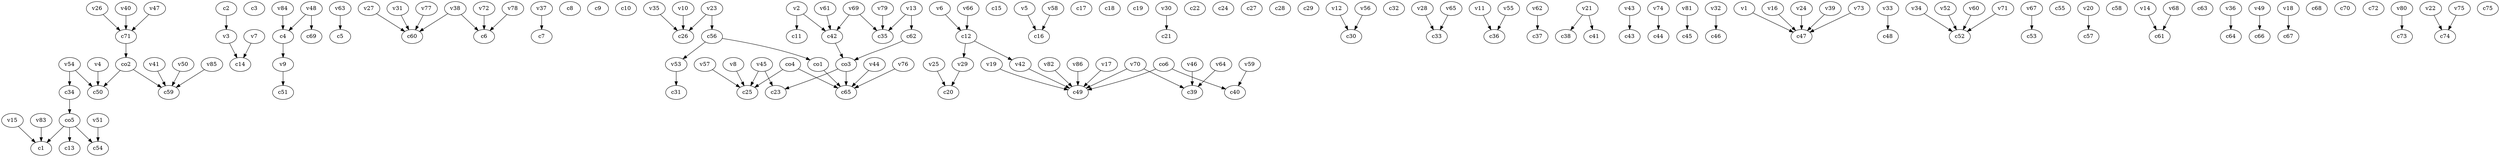 strict digraph  {
c1;
c2;
c3;
c4;
c5;
c6;
c7;
c8;
c9;
c10;
c11;
c12;
c13;
c14;
c15;
c16;
c17;
c18;
c19;
c20;
c21;
c22;
c23;
c24;
c25;
c26;
c27;
c28;
c29;
c30;
c31;
c32;
c33;
c34;
c35;
c36;
c37;
c38;
c39;
c40;
c41;
c42;
c43;
c44;
c45;
c46;
c47;
c48;
c49;
c50;
c51;
c52;
c53;
c54;
c55;
c56;
c57;
c58;
c59;
c60;
c61;
c62;
c63;
c64;
c65;
c66;
c67;
c68;
c69;
c70;
c71;
c72;
c73;
c74;
c75;
v1;
v2;
v3;
v4;
v5;
v6;
v7;
v8;
v9;
v10;
v11;
v12;
v13;
v14;
v15;
v16;
v17;
v18;
v19;
v20;
v21;
v22;
v23;
v24;
v25;
v26;
v27;
v28;
v29;
v30;
v31;
v32;
v33;
v34;
v35;
v36;
v37;
v38;
v39;
v40;
v41;
v42;
v43;
v44;
v45;
v46;
v47;
v48;
v49;
v50;
v51;
v52;
v53;
v54;
v55;
v56;
v57;
v58;
v59;
v60;
v61;
v62;
v63;
v64;
v65;
v66;
v67;
v68;
v69;
v70;
v71;
v72;
v73;
v74;
v75;
v76;
v77;
v78;
v79;
v80;
v81;
v82;
v83;
v84;
v85;
v86;
co1;
co2;
co3;
co4;
co5;
co6;
c2 -> v3  [weight=1];
c4 -> v9  [weight=1];
c12 -> v29  [weight=1];
c12 -> v42  [weight=1];
c34 -> co5  [weight=1];
c42 -> co3  [weight=1];
c56 -> co1  [weight=1];
c56 -> v53  [weight=1];
c62 -> co3  [weight=1];
c71 -> co2  [weight=1];
v1 -> c47  [weight=1];
v2 -> c42  [weight=1];
v2 -> c11  [weight=1];
v3 -> c14  [weight=1];
v4 -> c50  [weight=1];
v5 -> c16  [weight=1];
v6 -> c12  [weight=1];
v7 -> c14  [weight=1];
v8 -> c25  [weight=1];
v9 -> c51  [weight=1];
v10 -> c26  [weight=1];
v11 -> c36  [weight=1];
v12 -> c30  [weight=1];
v13 -> c62  [weight=1];
v13 -> c35  [weight=1];
v14 -> c61  [weight=1];
v15 -> c1  [weight=1];
v16 -> c47  [weight=1];
v17 -> c49  [weight=1];
v18 -> c67  [weight=1];
v19 -> c49  [weight=1];
v20 -> c57  [weight=1];
v21 -> c38  [weight=1];
v21 -> c41  [weight=1];
v22 -> c74  [weight=1];
v23 -> c56  [weight=1];
v23 -> c26  [weight=1];
v24 -> c47  [weight=1];
v25 -> c20  [weight=1];
v26 -> c71  [weight=1];
v27 -> c60  [weight=1];
v28 -> c33  [weight=1];
v29 -> c20  [weight=1];
v30 -> c21  [weight=1];
v31 -> c60  [weight=1];
v32 -> c46  [weight=1];
v33 -> c48  [weight=1];
v34 -> c52  [weight=1];
v35 -> c26  [weight=1];
v36 -> c64  [weight=1];
v37 -> c7  [weight=1];
v38 -> c6  [weight=1];
v38 -> c60  [weight=1];
v39 -> c47  [weight=1];
v40 -> c71  [weight=1];
v41 -> c59  [weight=1];
v42 -> c49  [weight=1];
v43 -> c43  [weight=1];
v44 -> c65  [weight=1];
v45 -> c25  [weight=1];
v45 -> c23  [weight=1];
v46 -> c39  [weight=1];
v47 -> c71  [weight=1];
v48 -> c4  [weight=1];
v48 -> c69  [weight=1];
v49 -> c66  [weight=1];
v50 -> c59  [weight=1];
v51 -> c54  [weight=1];
v52 -> c52  [weight=1];
v53 -> c31  [weight=1];
v54 -> c50  [weight=1];
v54 -> c34  [weight=1];
v55 -> c36  [weight=1];
v56 -> c30  [weight=1];
v57 -> c25  [weight=1];
v58 -> c16  [weight=1];
v59 -> c40  [weight=1];
v60 -> c52  [weight=1];
v61 -> c42  [weight=1];
v62 -> c37  [weight=1];
v63 -> c5  [weight=1];
v64 -> c39  [weight=1];
v65 -> c33  [weight=1];
v66 -> c12  [weight=1];
v67 -> c53  [weight=1];
v68 -> c61  [weight=1];
v69 -> c35  [weight=1];
v69 -> c42  [weight=1];
v70 -> c49  [weight=1];
v70 -> c39  [weight=1];
v71 -> c52  [weight=1];
v72 -> c6  [weight=1];
v73 -> c47  [weight=1];
v74 -> c44  [weight=1];
v75 -> c74  [weight=1];
v76 -> c65  [weight=1];
v77 -> c60  [weight=1];
v78 -> c6  [weight=1];
v79 -> c35  [weight=1];
v80 -> c73  [weight=1];
v81 -> c45  [weight=1];
v82 -> c49  [weight=1];
v83 -> c1  [weight=1];
v84 -> c4  [weight=1];
v85 -> c59  [weight=1];
v86 -> c49  [weight=1];
co1 -> c65  [weight=1];
co2 -> c59  [weight=1];
co2 -> c50  [weight=1];
co3 -> c65  [weight=1];
co3 -> c23  [weight=1];
co4 -> c25  [weight=1];
co4 -> c65  [weight=1];
co5 -> c13  [weight=1];
co5 -> c1  [weight=1];
co5 -> c54  [weight=1];
co6 -> c40  [weight=1];
co6 -> c49  [weight=1];
}
